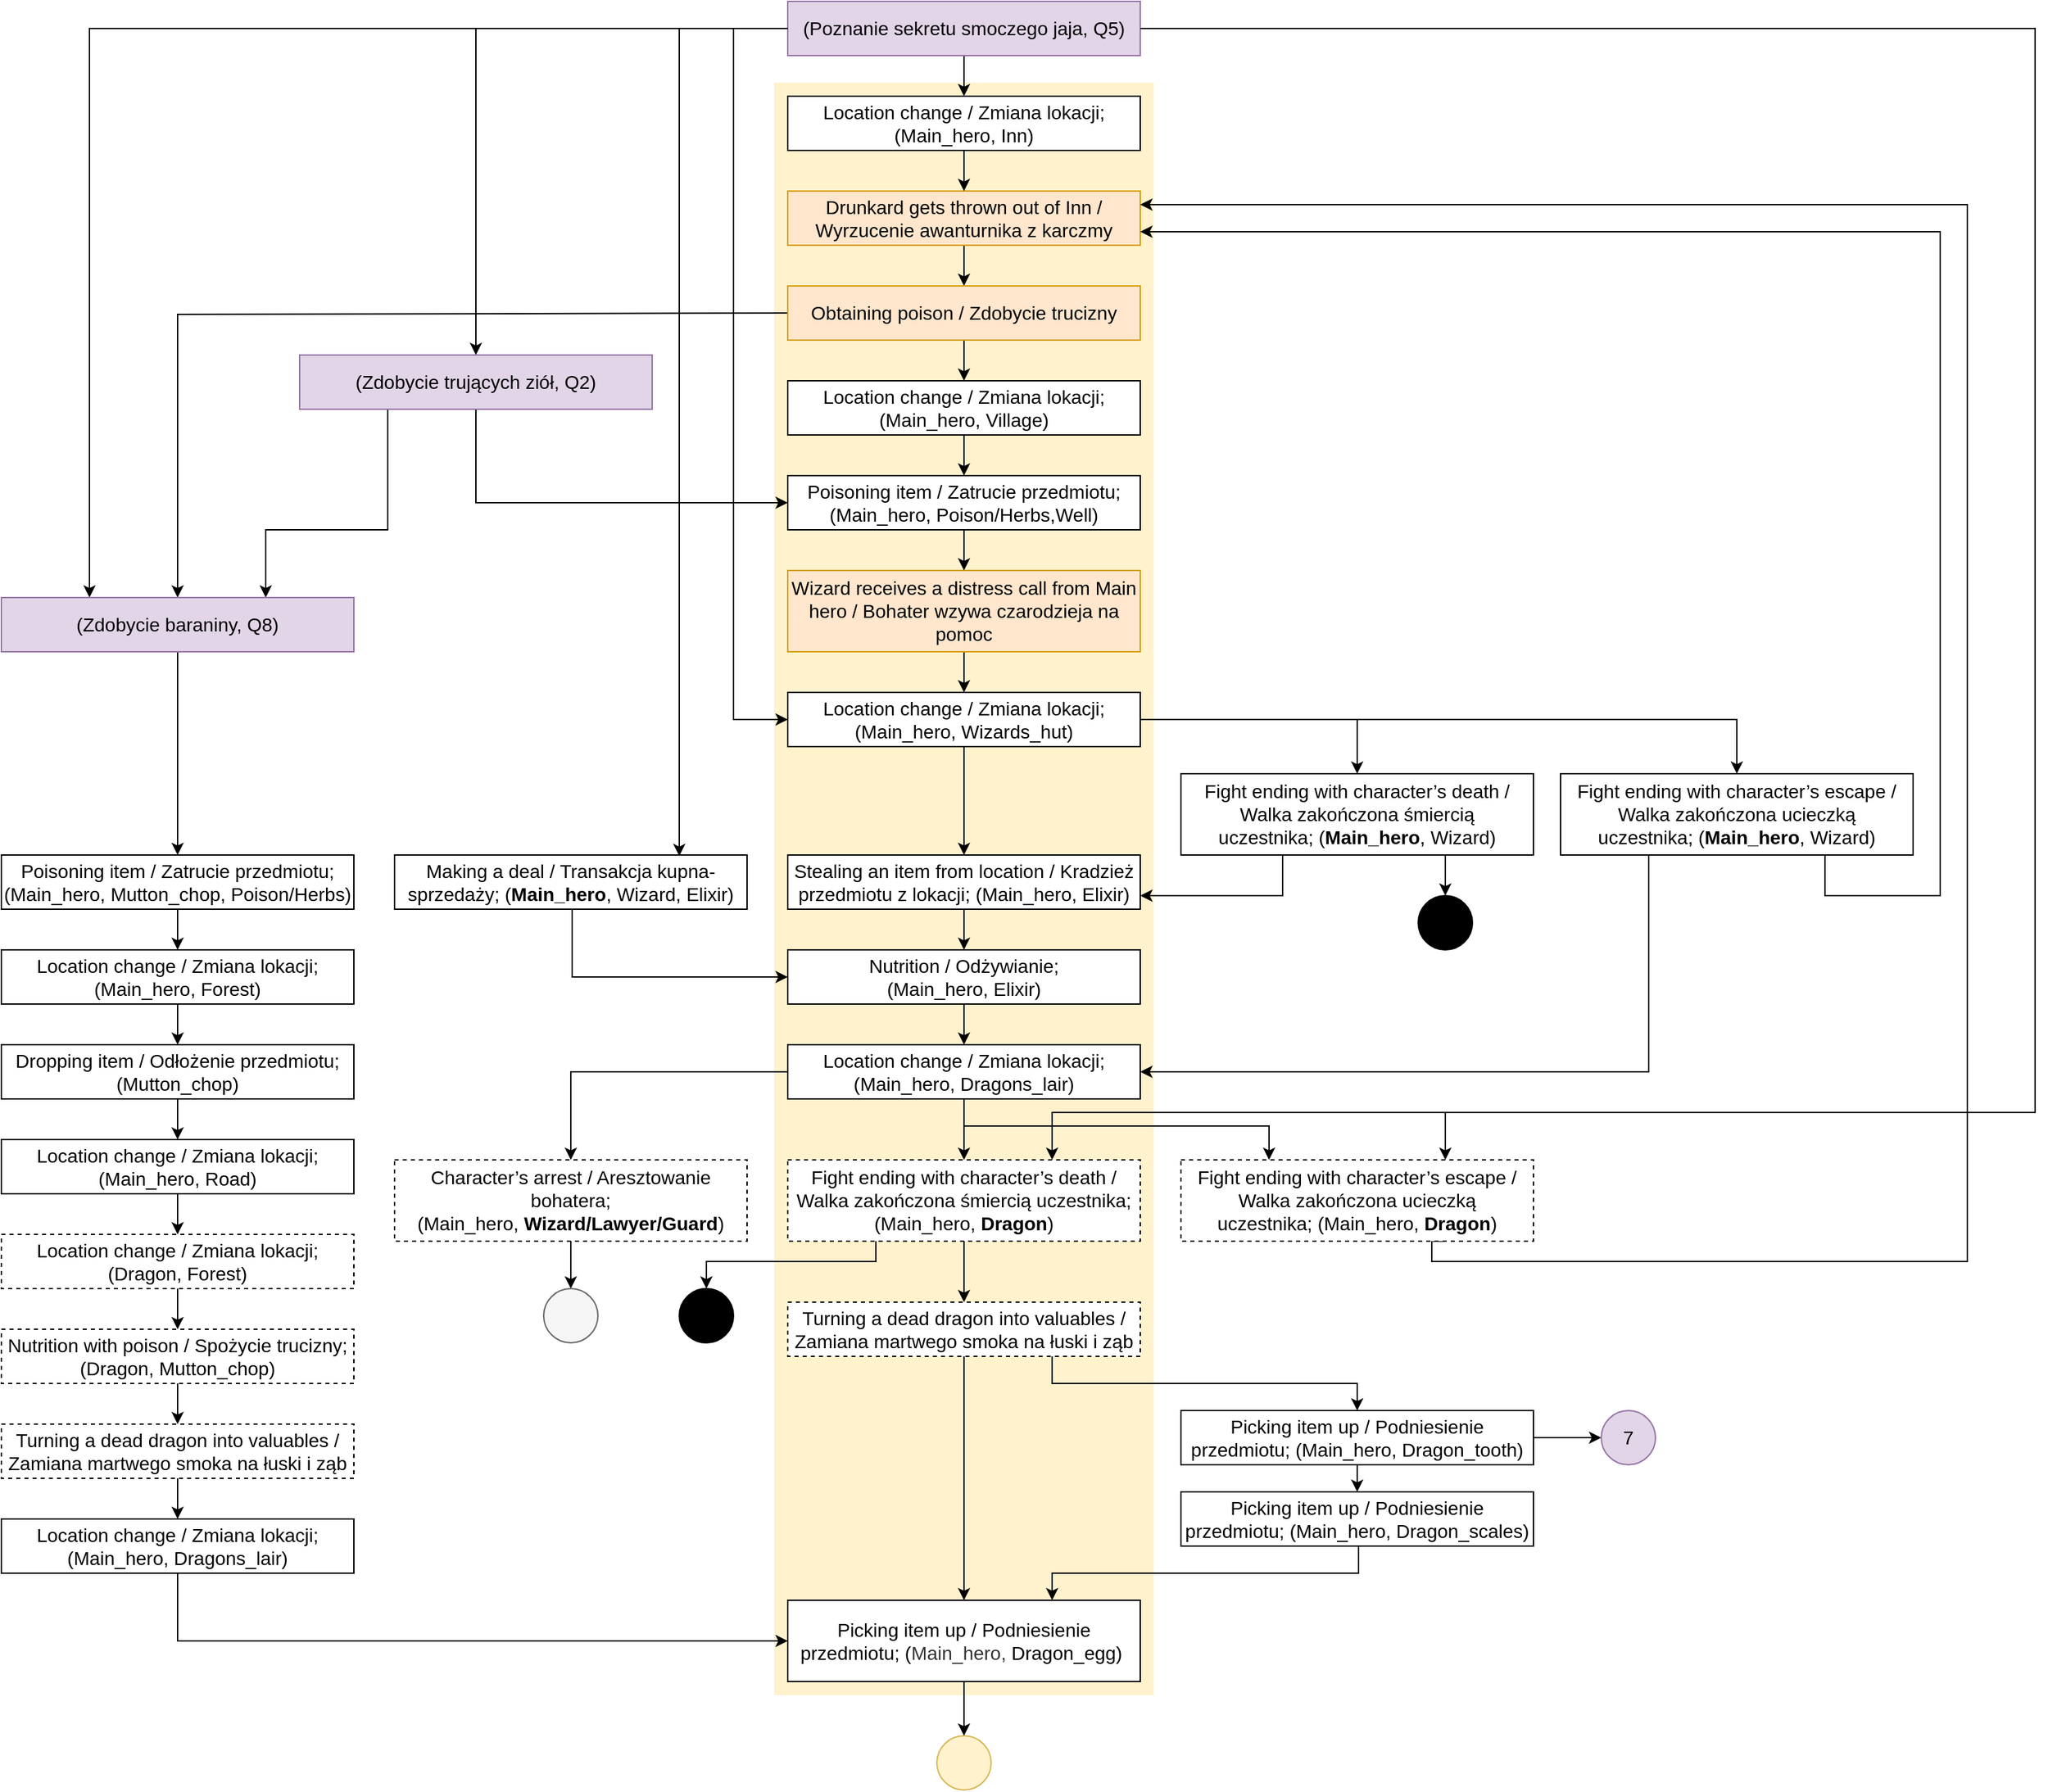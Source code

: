 <mxfile version="14.5.1" type="device"><diagram id="74R-9tX7TL93OtxGvx-q" name="Page-1"><mxGraphModel dx="2249" dy="2111" grid="1" gridSize="10" guides="1" tooltips="1" connect="1" arrows="1" fold="1" page="1" pageScale="1" pageWidth="827" pageHeight="1169" math="0" shadow="0"><root><mxCell id="0"/><mxCell id="1" parent="0"/><mxCell id="tmJQToJs_ofcO0lPk8p_-60" value="" style="rounded=0;whiteSpace=wrap;html=1;fillColor=#fff2cc;fontFamily=Helvetica;fontSize=14;strokeColor=none;" parent="1" vertex="1"><mxGeometry x="-250" y="-1100" width="280" height="1190" as="geometry"/></mxCell><mxCell id="roKW-7SxGmVdzLlYCuaA-19" style="rounded=0;orthogonalLoop=1;jettySize=auto;html=1;entryX=0.5;entryY=0;entryDx=0;entryDy=0;fontSize=14;" parent="1" source="tmJQToJs_ofcO0lPk8p_-12" target="8mZ_FmGga-K4OqEKXEgO-4" edge="1"><mxGeometry relative="1" as="geometry"><mxPoint x="-110" y="-519" as="sourcePoint"/></mxGeometry></mxCell><mxCell id="8mZ_FmGga-K4OqEKXEgO-11" style="rounded=0;orthogonalLoop=1;jettySize=auto;html=1;exitX=0.5;exitY=1;exitDx=0;exitDy=0;" parent="1" source="8mZ_FmGga-K4OqEKXEgO-3" target="8mZ_FmGga-K4OqEKXEgO-10" edge="1"><mxGeometry relative="1" as="geometry"/></mxCell><mxCell id="8mZ_FmGga-K4OqEKXEgO-3" value="&lt;font face=&quot;arial&quot;&gt;&lt;span style=&quot;font-size: 14px&quot;&gt;Drunkard gets thrown out of Inn / Wyrzucenie awanturnika z karczmy&lt;/span&gt;&lt;/font&gt;" style="rounded=0;whiteSpace=wrap;html=1;sketch=0;fillColor=#ffe6cc;strokeColor=#d79b00;align=center;" parent="1" vertex="1"><mxGeometry x="-240" y="-1020" width="260" height="40" as="geometry"/></mxCell><mxCell id="roKW-7SxGmVdzLlYCuaA-30" style="edgeStyle=none;rounded=0;orthogonalLoop=1;jettySize=auto;html=1;exitX=0.5;exitY=1;exitDx=0;exitDy=0;entryX=0.5;entryY=0;entryDx=0;entryDy=0;fontSize=14;strokeWidth=1;" parent="1" source="8mZ_FmGga-K4OqEKXEgO-4" target="roKW-7SxGmVdzLlYCuaA-28" edge="1"><mxGeometry relative="1" as="geometry"/></mxCell><mxCell id="8mZ_FmGga-K4OqEKXEgO-4" value="&lt;font face=&quot;arial&quot;&gt;&lt;span style=&quot;font-size: 14px&quot;&gt;Nutrition / Odżywianie;&lt;br&gt;&lt;/span&gt;&lt;/font&gt;&lt;font face=&quot;arial&quot; style=&quot;font-size: 12px&quot;&gt;&lt;span style=&quot;font-size: 14px&quot;&gt;(Main_hero,&amp;nbsp;&lt;/span&gt;&lt;/font&gt;&lt;font face=&quot;arial&quot; style=&quot;font-size: 12px&quot;&gt;&lt;span style=&quot;font-size: 14px&quot;&gt;Elixir)&lt;/span&gt;&lt;/font&gt;" style="rounded=0;whiteSpace=wrap;html=1;align=center;fillColor=#ffffff;fontSize=14;" parent="1" vertex="1"><mxGeometry x="-240" y="-460" width="260" height="40" as="geometry"/></mxCell><mxCell id="roKW-7SxGmVdzLlYCuaA-20" style="rounded=0;orthogonalLoop=1;jettySize=auto;html=1;exitX=0.5;exitY=1;exitDx=0;exitDy=0;entryX=0;entryY=0.5;entryDx=0;entryDy=0;fontSize=14;strokeWidth=1;edgeStyle=orthogonalEdgeStyle;" parent="1" source="roKW-7SxGmVdzLlYCuaA-4" target="8mZ_FmGga-K4OqEKXEgO-4" edge="1"><mxGeometry relative="1" as="geometry"><mxPoint x="-335" y="-519" as="sourcePoint"/><Array as="points"><mxPoint x="-399" y="-440"/></Array></mxGeometry></mxCell><mxCell id="roKW-7SxGmVdzLlYCuaA-10" style="edgeStyle=none;rounded=0;orthogonalLoop=1;jettySize=auto;html=1;exitX=0.5;exitY=1;exitDx=0;exitDy=0;fontSize=14;" parent="1" source="8mZ_FmGga-K4OqEKXEgO-6" target="roKW-7SxGmVdzLlYCuaA-1" edge="1"><mxGeometry relative="1" as="geometry"/></mxCell><mxCell id="8mZ_FmGga-K4OqEKXEgO-6" value="&lt;span id=&quot;docs-internal-guid-4cfbbf0f-7fff-1ddc-6e00-4f36d3d0db7e&quot;&gt;&lt;span style=&quot;background-color: transparent ; vertical-align: baseline&quot;&gt;&lt;font&gt;&lt;font face=&quot;arial&quot;&gt;&lt;span style=&quot;font-size: 14px&quot;&gt;Location change / Zmiana lokacji; (Main_hero, Village)&lt;/span&gt;&lt;/font&gt;&lt;br&gt;&lt;/font&gt;&lt;/span&gt;&lt;/span&gt;" style="rounded=0;whiteSpace=wrap;html=1;align=center;" parent="1" vertex="1"><mxGeometry x="-240" y="-880" width="260" height="40" as="geometry"/></mxCell><mxCell id="8mZ_FmGga-K4OqEKXEgO-12" style="edgeStyle=orthogonalEdgeStyle;rounded=0;orthogonalLoop=1;jettySize=auto;html=1;exitX=0.5;exitY=1;exitDx=0;exitDy=0;entryX=0.5;entryY=0;entryDx=0;entryDy=0;" parent="1" source="8mZ_FmGga-K4OqEKXEgO-10" target="8mZ_FmGga-K4OqEKXEgO-6" edge="1"><mxGeometry relative="1" as="geometry"/></mxCell><mxCell id="0h0rLAMfrDWNozQSX6OC-6" style="rounded=0;orthogonalLoop=1;jettySize=auto;html=1;exitX=0;exitY=0.5;exitDx=0;exitDy=0;edgeStyle=orthogonalEdgeStyle;entryX=0.5;entryY=0;entryDx=0;entryDy=0;" parent="1" source="8mZ_FmGga-K4OqEKXEgO-10" target="0h0rLAMfrDWNozQSX6OC-8" edge="1"><mxGeometry relative="1" as="geometry"><mxPoint x="-637" y="-750" as="targetPoint"/><Array as="points"><mxPoint x="-690" y="-929"/></Array></mxGeometry></mxCell><mxCell id="8mZ_FmGga-K4OqEKXEgO-10" value="&lt;font face=&quot;arial&quot;&gt;&lt;span style=&quot;font-size: 14px&quot;&gt;Obtaining poison / Zdobycie trucizny&lt;/span&gt;&lt;/font&gt;" style="rounded=0;whiteSpace=wrap;html=1;sketch=0;fillColor=#ffe6cc;strokeColor=#d79b00;align=center;" parent="1" vertex="1"><mxGeometry x="-240" y="-950" width="260" height="40" as="geometry"/></mxCell><mxCell id="roKW-7SxGmVdzLlYCuaA-11" style="edgeStyle=none;rounded=0;orthogonalLoop=1;jettySize=auto;html=1;entryX=0.5;entryY=0;entryDx=0;entryDy=0;fontSize=14;" parent="1" source="tmJQToJs_ofcO0lPk8p_-1" target="roKW-7SxGmVdzLlYCuaA-2" edge="1"><mxGeometry relative="1" as="geometry"/></mxCell><mxCell id="roKW-7SxGmVdzLlYCuaA-1" value="Poisoning item / Zatrucie przedmiotu; (&lt;span style=&quot;font-family: &amp;#34;arial&amp;#34;&quot;&gt;Main_hero,&amp;nbsp;&lt;/span&gt;Poison/Herbs,Well)" style="rounded=0;whiteSpace=wrap;html=1;sketch=0;align=center;fontSize=14;" parent="1" vertex="1"><mxGeometry x="-240" y="-810" width="260" height="40" as="geometry"/></mxCell><mxCell id="roKW-7SxGmVdzLlYCuaA-12" style="rounded=0;orthogonalLoop=1;jettySize=auto;html=1;exitX=0.5;exitY=1;exitDx=0;exitDy=0;fontSize=14;" parent="1" source="roKW-7SxGmVdzLlYCuaA-2" target="tmJQToJs_ofcO0lPk8p_-12" edge="1"><mxGeometry relative="1" as="geometry"><mxPoint x="-600" y="-518" as="targetPoint"/></mxGeometry></mxCell><mxCell id="roKW-7SxGmVdzLlYCuaA-13" style="rounded=0;orthogonalLoop=1;jettySize=auto;html=1;entryX=0.804;entryY=0.021;entryDx=0;entryDy=0;fontSize=14;edgeStyle=orthogonalEdgeStyle;exitX=0;exitY=0.5;exitDx=0;exitDy=0;entryPerimeter=0;strokeWidth=1;" parent="1" source="0h0rLAMfrDWNozQSX6OC-1" target="roKW-7SxGmVdzLlYCuaA-4" edge="1"><mxGeometry relative="1" as="geometry"><mxPoint x="-240" y="-1099" as="sourcePoint"/><Array as="points"><mxPoint x="-320" y="-1140"/></Array></mxGeometry></mxCell><mxCell id="qkNz-_XRwE-YOpz0Km-f-3" style="edgeStyle=orthogonalEdgeStyle;rounded=0;orthogonalLoop=1;jettySize=auto;html=1;entryX=0.5;entryY=0;entryDx=0;entryDy=0;exitX=1;exitY=0.5;exitDx=0;exitDy=0;" parent="1" source="roKW-7SxGmVdzLlYCuaA-2" target="qkNz-_XRwE-YOpz0Km-f-1" edge="1"><mxGeometry relative="1" as="geometry"><mxPoint x="90" y="-680" as="sourcePoint"/><Array as="points"><mxPoint x="460" y="-630"/></Array></mxGeometry></mxCell><mxCell id="roKW-7SxGmVdzLlYCuaA-2" value="&lt;span id=&quot;docs-internal-guid-4cfbbf0f-7fff-1ddc-6e00-4f36d3d0db7e&quot;&gt;&lt;span style=&quot;background-color: transparent ; vertical-align: baseline&quot;&gt;&lt;font&gt;&lt;font face=&quot;arial&quot;&gt;&lt;span style=&quot;font-size: 14px&quot;&gt;Location change / Zmiana lokacji;&lt;/span&gt;&lt;/font&gt;&lt;span style=&quot;font-family: &amp;#34;arial&amp;#34; ; font-size: 14px&quot;&gt;(Main_hero, Wizards_hut)&lt;/span&gt;&lt;br&gt;&lt;/font&gt;&lt;/span&gt;&lt;/span&gt;" style="rounded=0;whiteSpace=wrap;html=1;align=center;" parent="1" vertex="1"><mxGeometry x="-240" y="-650" width="260" height="40" as="geometry"/></mxCell><mxCell id="roKW-7SxGmVdzLlYCuaA-4" value="&lt;font face=&quot;arial&quot;&gt;&lt;span style=&quot;font-size: 14px&quot;&gt;Making a deal / Transakcja kupna-sprzedaży;&amp;nbsp;&lt;/span&gt;&lt;/font&gt;&lt;font face=&quot;arial&quot; style=&quot;font-size: 12px&quot;&gt;&lt;span style=&quot;font-size: 14px&quot;&gt;(&lt;/span&gt;&lt;/font&gt;&lt;span style=&quot;font-family: &amp;#34;arial&amp;#34;&quot;&gt;&lt;b&gt;Main_hero&lt;/b&gt;,&amp;nbsp;&lt;/span&gt;&lt;font face=&quot;arial&quot; style=&quot;font-size: 12px&quot;&gt;&lt;span style=&quot;font-size: 14px&quot;&gt;Wizard,&amp;nbsp;&lt;/span&gt;&lt;/font&gt;&lt;span style=&quot;font-family: &amp;#34;arial&amp;#34;&quot;&gt;Elixir&lt;/span&gt;&lt;font face=&quot;arial&quot; style=&quot;font-size: 12px&quot;&gt;&lt;span style=&quot;font-size: 14px&quot;&gt;)&lt;/span&gt;&lt;/font&gt;&lt;font face=&quot;arial&quot;&gt;&lt;br&gt;&lt;/font&gt;" style="rounded=0;whiteSpace=wrap;html=1;fillColor=#ffffff;fontSize=14;" parent="1" vertex="1"><mxGeometry x="-530" y="-530" width="260" height="40" as="geometry"/></mxCell><mxCell id="roKW-7SxGmVdzLlYCuaA-43" style="edgeStyle=orthogonalEdgeStyle;rounded=0;orthogonalLoop=1;jettySize=auto;html=1;entryX=1;entryY=0.5;entryDx=0;entryDy=0;fontSize=14;exitX=0.25;exitY=1;exitDx=0;exitDy=0;" parent="1" source="qkNz-_XRwE-YOpz0Km-f-1" target="roKW-7SxGmVdzLlYCuaA-28" edge="1"><mxGeometry relative="1" as="geometry"><Array as="points"><mxPoint x="395" y="-370"/></Array><mxPoint x="480" y="-539.25" as="sourcePoint"/></mxGeometry></mxCell><mxCell id="roKW-7SxGmVdzLlYCuaA-9" value="" style="ellipse;whiteSpace=wrap;html=1;aspect=fixed;fontSize=14;align=center;fillColor=#000000;" parent="1" vertex="1"><mxGeometry x="225" y="-500" width="40" height="40" as="geometry"/></mxCell><mxCell id="roKW-7SxGmVdzLlYCuaA-31" style="edgeStyle=none;rounded=0;orthogonalLoop=1;jettySize=auto;html=1;fontSize=14;strokeWidth=1;" parent="1" source="roKW-7SxGmVdzLlYCuaA-28" target="qkNz-_XRwE-YOpz0Km-f-7" edge="1"><mxGeometry relative="1" as="geometry"><mxPoint x="-110" y="-300" as="targetPoint"/></mxGeometry></mxCell><mxCell id="qkNz-_XRwE-YOpz0Km-f-13" style="edgeStyle=orthogonalEdgeStyle;rounded=0;orthogonalLoop=1;jettySize=auto;html=1;exitX=0.5;exitY=1;exitDx=0;exitDy=0;entryX=0.25;entryY=0;entryDx=0;entryDy=0;" parent="1" source="roKW-7SxGmVdzLlYCuaA-28" target="qkNz-_XRwE-YOpz0Km-f-8" edge="1"><mxGeometry relative="1" as="geometry"><Array as="points"><mxPoint x="-110" y="-330"/><mxPoint x="115" y="-330"/></Array></mxGeometry></mxCell><mxCell id="roKW-7SxGmVdzLlYCuaA-28" value="&lt;span id=&quot;docs-internal-guid-4cfbbf0f-7fff-1ddc-6e00-4f36d3d0db7e&quot;&gt;&lt;span style=&quot;background-color: transparent ; vertical-align: baseline&quot;&gt;&lt;font&gt;&lt;font face=&quot;arial&quot;&gt;&lt;span style=&quot;font-size: 14px&quot;&gt;Location change / Zmiana lokacji;&lt;br&gt;&lt;/span&gt;&lt;/font&gt;&lt;span style=&quot;font-family: &amp;#34;arial&amp;#34;&quot;&gt;(Main_hero, Dragons_lair)&lt;/span&gt;&lt;br&gt;&lt;/font&gt;&lt;/span&gt;&lt;/span&gt;" style="rounded=0;whiteSpace=wrap;html=1;align=center;fillColor=#ffffff;fontSize=14;" parent="1" vertex="1"><mxGeometry x="-240" y="-390" width="260" height="40" as="geometry"/></mxCell><mxCell id="roKW-7SxGmVdzLlYCuaA-33" style="rounded=0;orthogonalLoop=1;jettySize=auto;html=1;fontSize=14;exitX=0.25;exitY=1;exitDx=0;exitDy=0;edgeStyle=orthogonalEdgeStyle;" parent="1" source="qkNz-_XRwE-YOpz0Km-f-7" target="roKW-7SxGmVdzLlYCuaA-34" edge="1"><mxGeometry relative="1" as="geometry"><mxPoint x="-175" y="-200" as="sourcePoint"/><Array as="points"><mxPoint x="-175" y="-230"/><mxPoint x="-300" y="-230"/></Array></mxGeometry></mxCell><mxCell id="roKW-7SxGmVdzLlYCuaA-34" value="" style="ellipse;whiteSpace=wrap;html=1;aspect=fixed;fontSize=14;align=center;fillColor=#000000;" parent="1" vertex="1"><mxGeometry x="-320" y="-210" width="40" height="40" as="geometry"/></mxCell><mxCell id="roKW-7SxGmVdzLlYCuaA-38" style="rounded=0;orthogonalLoop=1;jettySize=auto;html=1;entryX=0.5;entryY=0;entryDx=0;entryDy=0;fontSize=14;strokeWidth=1;exitX=0.75;exitY=1;exitDx=0;exitDy=0;edgeStyle=orthogonalEdgeStyle;" parent="1" source="roKW-7SxGmVdzLlYCuaA-35" target="roKW-7SxGmVdzLlYCuaA-37" edge="1"><mxGeometry relative="1" as="geometry"/></mxCell><mxCell id="njApyXF7J2SBxoW_Qhnz-1" style="edgeStyle=orthogonalEdgeStyle;rounded=0;orthogonalLoop=1;jettySize=auto;html=1;exitX=0.5;exitY=1;exitDx=0;exitDy=0;" parent="1" source="roKW-7SxGmVdzLlYCuaA-35" target="tmJQToJs_ofcO0lPk8p_-72" edge="1"><mxGeometry relative="1" as="geometry"/></mxCell><mxCell id="roKW-7SxGmVdzLlYCuaA-35" value="&lt;font&gt;Turning a dead dragon into valuables&amp;nbsp;/ Zamiana martwego smoka na łuski i ząb&lt;/font&gt;" style="rounded=0;whiteSpace=wrap;html=1;align=center;fontSize=14;fontFamily=Helvetica;dashed=1;" parent="1" vertex="1"><mxGeometry x="-240" y="-200" width="260" height="40" as="geometry"/></mxCell><mxCell id="2hOHdf-EcqrYG3wUd5kX-6" style="edgeStyle=orthogonalEdgeStyle;rounded=0;orthogonalLoop=1;jettySize=auto;html=1;exitX=0.5;exitY=1;exitDx=0;exitDy=0;entryX=0.5;entryY=0;entryDx=0;entryDy=0;" parent="1" source="roKW-7SxGmVdzLlYCuaA-37" target="2hOHdf-EcqrYG3wUd5kX-3" edge="1"><mxGeometry relative="1" as="geometry"/></mxCell><mxCell id="roKW-7SxGmVdzLlYCuaA-37" value="&lt;span id=&quot;docs-internal-guid-4cfbbf0f-7fff-1ddc-6e00-4f36d3d0db7e&quot; style=&quot;font-size: 14px&quot;&gt;&lt;span style=&quot;background-color: transparent ; vertical-align: baseline ; font-size: 14px&quot;&gt;&lt;font style=&quot;font-size: 14px&quot;&gt;Picking item up / Podniesienie przedmiotu; (Main_hero, Dragon_tooth)&lt;br style=&quot;font-size: 14px&quot;&gt;&lt;/font&gt;&lt;/span&gt;&lt;/span&gt;" style="rounded=0;whiteSpace=wrap;html=1;fontSize=14;fontFamily=Helvetica;fillColor=#ffffff;" parent="1" vertex="1"><mxGeometry x="50" y="-120" width="260" height="40" as="geometry"/></mxCell><mxCell id="0h0rLAMfrDWNozQSX6OC-3" style="rounded=0;orthogonalLoop=1;jettySize=auto;html=1;exitX=0.5;exitY=1;exitDx=0;exitDy=0;entryX=0.5;entryY=0;entryDx=0;entryDy=0;" parent="1" source="0h0rLAMfrDWNozQSX6OC-1" target="D-gStQEYV3fZ5yIvSTmN-1" edge="1"><mxGeometry relative="1" as="geometry"/></mxCell><mxCell id="0h0rLAMfrDWNozQSX6OC-4" style="edgeStyle=orthogonalEdgeStyle;rounded=0;orthogonalLoop=1;jettySize=auto;html=1;entryX=0.5;entryY=0;entryDx=0;entryDy=0;exitX=0;exitY=0.5;exitDx=0;exitDy=0;" parent="1" source="0h0rLAMfrDWNozQSX6OC-1" target="0h0rLAMfrDWNozQSX6OC-2" edge="1"><mxGeometry relative="1" as="geometry"><mxPoint x="-260" y="-1067" as="sourcePoint"/><Array as="points"><mxPoint x="-470" y="-1140"/></Array></mxGeometry></mxCell><mxCell id="0h0rLAMfrDWNozQSX6OC-11" style="edgeStyle=orthogonalEdgeStyle;rounded=0;orthogonalLoop=1;jettySize=auto;html=1;entryX=0.25;entryY=0;entryDx=0;entryDy=0;exitX=0;exitY=0.5;exitDx=0;exitDy=0;" parent="1" source="0h0rLAMfrDWNozQSX6OC-1" target="0h0rLAMfrDWNozQSX6OC-8" edge="1"><mxGeometry relative="1" as="geometry"><Array as="points"><mxPoint x="-755" y="-1140"/></Array><mxPoint x="-270" y="-1099" as="sourcePoint"/></mxGeometry></mxCell><mxCell id="qkNz-_XRwE-YOpz0Km-f-11" style="edgeStyle=orthogonalEdgeStyle;rounded=0;orthogonalLoop=1;jettySize=auto;html=1;exitX=1;exitY=0.5;exitDx=0;exitDy=0;entryX=0.75;entryY=0;entryDx=0;entryDy=0;" parent="1" source="0h0rLAMfrDWNozQSX6OC-1" target="qkNz-_XRwE-YOpz0Km-f-7" edge="1"><mxGeometry relative="1" as="geometry"><Array as="points"><mxPoint x="680" y="-1140"/><mxPoint x="680" y="-340"/><mxPoint x="-45" y="-340"/></Array></mxGeometry></mxCell><mxCell id="0h0rLAMfrDWNozQSX6OC-1" value="&lt;font style=&quot;font-size: 14px&quot;&gt;(Poznanie sekretu smoczego jaja, Q5)&lt;/font&gt;" style="rounded=0;whiteSpace=wrap;html=1;strokeColor=#9673a6;fillColor=#e1d5e7;" parent="1" vertex="1"><mxGeometry x="-240" y="-1160" width="260" height="40" as="geometry"/></mxCell><mxCell id="0h0rLAMfrDWNozQSX6OC-5" style="edgeStyle=orthogonalEdgeStyle;rounded=0;orthogonalLoop=1;jettySize=auto;html=1;exitX=0.5;exitY=1;exitDx=0;exitDy=0;entryX=0;entryY=0.5;entryDx=0;entryDy=0;" parent="1" source="0h0rLAMfrDWNozQSX6OC-2" target="roKW-7SxGmVdzLlYCuaA-1" edge="1"><mxGeometry relative="1" as="geometry"/></mxCell><mxCell id="0h0rLAMfrDWNozQSX6OC-7" style="rounded=0;orthogonalLoop=1;jettySize=auto;html=1;exitX=0.25;exitY=1;exitDx=0;exitDy=0;entryX=0.75;entryY=0;entryDx=0;entryDy=0;edgeStyle=orthogonalEdgeStyle;" parent="1" source="0h0rLAMfrDWNozQSX6OC-2" target="0h0rLAMfrDWNozQSX6OC-8" edge="1"><mxGeometry relative="1" as="geometry"><mxPoint x="-560" y="-689" as="targetPoint"/><Array as="points"><mxPoint x="-535" y="-770"/><mxPoint x="-625" y="-770"/></Array></mxGeometry></mxCell><mxCell id="0h0rLAMfrDWNozQSX6OC-2" value="&lt;span style=&quot;font-family: &amp;#34;arial&amp;#34; ; font-size: 14px&quot;&gt;(Zdobycie trujących ziół, Q2)&lt;/span&gt;" style="rounded=0;whiteSpace=wrap;html=1;fillColor=#e1d5e7;strokeColor=#9673a6;" parent="1" vertex="1"><mxGeometry x="-600" y="-899" width="260" height="40" as="geometry"/></mxCell><mxCell id="0h0rLAMfrDWNozQSX6OC-9" style="rounded=0;orthogonalLoop=1;jettySize=auto;html=1;exitX=0.5;exitY=1;exitDx=0;exitDy=0;" parent="1" source="0h0rLAMfrDWNozQSX6OC-8" target="-C62HY2DCLwvyvnExZcn-1" edge="1"><mxGeometry relative="1" as="geometry"/></mxCell><mxCell id="0h0rLAMfrDWNozQSX6OC-8" value="(Zdobycie baraniny, Q8)" style="rounded=0;whiteSpace=wrap;html=1;fillColor=#e1d5e7;strokeColor=#9673a6;fontSize=14;" parent="1" vertex="1"><mxGeometry x="-820" y="-720" width="260" height="40" as="geometry"/></mxCell><mxCell id="tmJQToJs_ofcO0lPk8p_-1" value="&lt;span style=&quot;font-size: 14px&quot;&gt;Wizard receives a distress call from Main hero / Bohater wzywa czarodzieja na pomoc&lt;/span&gt;" style="rounded=0;whiteSpace=wrap;html=1;sketch=0;fillColor=#ffe6cc;strokeColor=#d79b00;align=center;" parent="1" vertex="1"><mxGeometry x="-240" y="-740" width="260" height="60" as="geometry"/></mxCell><mxCell id="tmJQToJs_ofcO0lPk8p_-3" value="" style="endArrow=classic;html=1;" parent="1" source="roKW-7SxGmVdzLlYCuaA-1" target="tmJQToJs_ofcO0lPk8p_-1" edge="1"><mxGeometry width="50" height="50" relative="1" as="geometry"><mxPoint x="40" y="-708" as="sourcePoint"/><mxPoint x="90" y="-758" as="targetPoint"/></mxGeometry></mxCell><mxCell id="tmJQToJs_ofcO0lPk8p_-5" value="" style="endArrow=classic;html=1;edgeStyle=orthogonalEdgeStyle;elbow=vertical;rounded=0;entryX=0;entryY=0.5;entryDx=0;entryDy=0;exitX=0;exitY=0.5;exitDx=0;exitDy=0;" parent="1" source="0h0rLAMfrDWNozQSX6OC-1" target="roKW-7SxGmVdzLlYCuaA-2" edge="1"><mxGeometry width="50" height="50" relative="1" as="geometry"><mxPoint x="-240" y="-1049" as="sourcePoint"/><mxPoint x="-240" y="-658" as="targetPoint"/><Array as="points"><mxPoint x="-280" y="-1140"/><mxPoint x="-280" y="-630"/></Array></mxGeometry></mxCell><mxCell id="tmJQToJs_ofcO0lPk8p_-9" style="rounded=0;orthogonalLoop=1;jettySize=auto;html=1;fontSize=14;" parent="1" source="tmJQToJs_ofcO0lPk8p_-75" target="tmJQToJs_ofcO0lPk8p_-10" edge="1"><mxGeometry relative="1" as="geometry"><mxPoint x="-94.0" y="131.5" as="sourcePoint"/></mxGeometry></mxCell><mxCell id="tmJQToJs_ofcO0lPk8p_-10" value="" style="ellipse;whiteSpace=wrap;html=1;aspect=fixed;fontSize=14;align=center;fillColor=#f5f5f5;strokeColor=#666666;fontColor=#333333;" parent="1" vertex="1"><mxGeometry x="-420" y="-210" width="40" height="40" as="geometry"/></mxCell><mxCell id="tmJQToJs_ofcO0lPk8p_-12" value="&lt;font face=&quot;arial&quot;&gt;&lt;span style=&quot;font-size: 14px&quot;&gt;Stealing an item from location / Kradzież przedmiotu z lokacji;&amp;nbsp;&lt;/span&gt;&lt;/font&gt;&lt;span style=&quot;font-family: &amp;#34;arial&amp;#34; ; font-size: 14px&quot;&gt;(Main_hero, Elixir)&lt;/span&gt;&lt;font face=&quot;arial&quot;&gt;&lt;br&gt;&lt;/font&gt;" style="rounded=0;whiteSpace=wrap;html=1;" parent="1" vertex="1"><mxGeometry x="-240" y="-530" width="260" height="40" as="geometry"/></mxCell><mxCell id="tmJQToJs_ofcO0lPk8p_-14" style="rounded=0;orthogonalLoop=1;jettySize=auto;html=1;fontSize=14;strokeWidth=1;edgeStyle=orthogonalEdgeStyle;entryX=0.75;entryY=0;entryDx=0;entryDy=0;exitX=0.5;exitY=1;exitDx=0;exitDy=0;" parent="1" source="2hOHdf-EcqrYG3wUd5kX-3" target="tmJQToJs_ofcO0lPk8p_-72" edge="1"><mxGeometry relative="1" as="geometry"><mxPoint x="-322.5" y="222" as="sourcePoint"/><Array as="points"><mxPoint x="181"/><mxPoint x="-45"/></Array></mxGeometry></mxCell><mxCell id="tmJQToJs_ofcO0lPk8p_-15" value="" style="ellipse;whiteSpace=wrap;html=1;aspect=fixed;fontSize=14;align=center;fillColor=#fff2cc;strokeWidth=1;strokeColor=#d6b656;" parent="1" vertex="1"><mxGeometry x="-130" y="120" width="40" height="40" as="geometry"/></mxCell><mxCell id="tmJQToJs_ofcO0lPk8p_-67" value="" style="endArrow=classic;html=1;fontFamily=Helvetica;fontSize=14;exitX=1;exitY=0.5;exitDx=0;exitDy=0;edgeStyle=orthogonalEdgeStyle;rounded=0;entryX=0.75;entryY=0;entryDx=0;entryDy=0;" parent="1" source="0h0rLAMfrDWNozQSX6OC-1" target="qkNz-_XRwE-YOpz0Km-f-8" edge="1"><mxGeometry width="50" height="50" relative="1" as="geometry"><mxPoint x="-120" y="-529" as="sourcePoint"/><mxPoint x="260" y="-260" as="targetPoint"/><Array as="points"><mxPoint x="680" y="-1140"/><mxPoint x="680" y="-340"/><mxPoint x="245" y="-340"/></Array></mxGeometry></mxCell><mxCell id="tmJQToJs_ofcO0lPk8p_-68" value="" style="endArrow=classic;html=1;fontFamily=Helvetica;fontSize=14;exitX=1;exitY=0.5;exitDx=0;exitDy=0;edgeStyle=orthogonalEdgeStyle;rounded=0;entryX=0.5;entryY=0;entryDx=0;entryDy=0;" parent="1" source="roKW-7SxGmVdzLlYCuaA-2" target="qkNz-_XRwE-YOpz0Km-f-2" edge="1"><mxGeometry width="50" height="50" relative="1" as="geometry"><mxPoint x="150" y="-729" as="sourcePoint"/><mxPoint x="340" y="-639" as="targetPoint"/><Array as="points"><mxPoint x="180" y="-630"/></Array></mxGeometry></mxCell><mxCell id="tmJQToJs_ofcO0lPk8p_-72" value="&lt;span id=&quot;docs-internal-guid-4cfbbf0f-7fff-1ddc-6e00-4f36d3d0db7e&quot; style=&quot;font-size: 14px&quot;&gt;&lt;span style=&quot;background-color: transparent ; vertical-align: baseline ; font-size: 14px&quot;&gt;&lt;font style=&quot;font-size: 14px&quot;&gt;Picking item up / Podniesienie przedmiotu; (&lt;span style=&quot;color: rgb(51 , 51 , 51) ; font-family: &amp;#34;arial&amp;#34;&quot;&gt;Main_hero,&amp;nbsp;&lt;/span&gt;Dragon_egg)&amp;nbsp;&lt;br style=&quot;font-size: 14px&quot;&gt;&lt;/font&gt;&lt;/span&gt;&lt;/span&gt;" style="rounded=0;whiteSpace=wrap;html=1;fontSize=14;fontFamily=Helvetica;fillColor=#ffffff;" parent="1" vertex="1"><mxGeometry x="-240" y="20" width="260" height="60" as="geometry"/></mxCell><mxCell id="tmJQToJs_ofcO0lPk8p_-75" value="Character’s arrest / Aresztowanie bohatera; (Main_hero,&amp;nbsp;&lt;b&gt;Wizard/Lawyer/Guard&lt;/b&gt;)" style="rounded=0;whiteSpace=wrap;html=1;fontSize=14;dashed=1;" parent="1" vertex="1"><mxGeometry x="-530" y="-305" width="260" height="60" as="geometry"/></mxCell><mxCell id="tmJQToJs_ofcO0lPk8p_-78" value="" style="endArrow=classic;html=1;strokeColor=#000000;fontFamily=Helvetica;fontSize=14;exitX=0;exitY=0.5;exitDx=0;exitDy=0;entryX=0.5;entryY=0;entryDx=0;entryDy=0;edgeStyle=orthogonalEdgeStyle;rounded=0;" parent="1" source="roKW-7SxGmVdzLlYCuaA-28" target="tmJQToJs_ofcO0lPk8p_-75" edge="1"><mxGeometry width="50" height="50" relative="1" as="geometry"><mxPoint x="180" y="-519" as="sourcePoint"/><mxPoint x="230" y="-569" as="targetPoint"/></mxGeometry></mxCell><mxCell id="tmJQToJs_ofcO0lPk8p_-79" value="" style="endArrow=classic;html=1;strokeColor=#000000;fontFamily=Helvetica;fontSize=14;exitX=0.75;exitY=1;exitDx=0;exitDy=0;edgeStyle=orthogonalEdgeStyle;rounded=0;entryX=1;entryY=0.25;entryDx=0;entryDy=0;" parent="1" source="qkNz-_XRwE-YOpz0Km-f-8" target="8mZ_FmGga-K4OqEKXEgO-3" edge="1"><mxGeometry width="50" height="50" relative="1" as="geometry"><mxPoint x="310" y="-280" as="sourcePoint"/><mxPoint x="20" y="-1009" as="targetPoint"/><Array as="points"><mxPoint x="235" y="-230"/><mxPoint x="630" y="-230"/><mxPoint x="630" y="-1010"/></Array></mxGeometry></mxCell><mxCell id="tmJQToJs_ofcO0lPk8p_-83" value="" style="endArrow=classic;html=1;fontFamily=Helvetica;fontSize=14;exitX=0.5;exitY=1;exitDx=0;exitDy=0;entryX=0.5;entryY=0;entryDx=0;entryDy=0;strokeWidth=1;" parent="1" source="tmJQToJs_ofcO0lPk8p_-72" target="tmJQToJs_ofcO0lPk8p_-15" edge="1"><mxGeometry width="50" height="50" relative="1" as="geometry"><mxPoint x="-110" y="-79" as="sourcePoint"/><mxPoint x="-160" y="-209" as="targetPoint"/></mxGeometry></mxCell><mxCell id="-C62HY2DCLwvyvnExZcn-1" value="Poisoning item / Zatrucie przedmiotu; (Main_hero, Mutton_chop, Poison/Herbs)" style="rounded=0;whiteSpace=wrap;html=1;sketch=0;align=center;fontSize=14;" parent="1" vertex="1"><mxGeometry x="-820" y="-530" width="260" height="40" as="geometry"/></mxCell><mxCell id="2hOHdf-EcqrYG3wUd5kX-2" style="edgeStyle=orthogonalEdgeStyle;rounded=0;orthogonalLoop=1;jettySize=auto;html=1;exitX=0.5;exitY=1;exitDx=0;exitDy=0;entryX=0.5;entryY=0;entryDx=0;entryDy=0;" parent="1" source="-C62HY2DCLwvyvnExZcn-3" target="TVuhnY22HEhlasIkVOb5-7" edge="1"><mxGeometry relative="1" as="geometry"/></mxCell><mxCell id="-C62HY2DCLwvyvnExZcn-3" value="Dropping item / Odłożenie przedmiotu; (Mutton_chop)" style="rounded=0;whiteSpace=wrap;html=1;sketch=0;align=center;fontSize=14;" parent="1" vertex="1"><mxGeometry x="-820" y="-390" width="260" height="40" as="geometry"/></mxCell><mxCell id="-C62HY2DCLwvyvnExZcn-6" value="" style="endArrow=classic;html=1;exitX=0.5;exitY=1;exitDx=0;exitDy=0;entryX=0.5;entryY=0;entryDx=0;entryDy=0;" parent="1" source="-C62HY2DCLwvyvnExZcn-1" target="TVuhnY22HEhlasIkVOb5-1" edge="1"><mxGeometry width="50" height="50" relative="1" as="geometry"><mxPoint x="-270" y="-298" as="sourcePoint"/><mxPoint x="-220" y="-348" as="targetPoint"/></mxGeometry></mxCell><mxCell id="-C62HY2DCLwvyvnExZcn-10" value="" style="endArrow=classic;html=1;entryX=0;entryY=0.5;entryDx=0;entryDy=0;edgeStyle=orthogonalEdgeStyle;rounded=0;exitX=0.5;exitY=1;exitDx=0;exitDy=0;" parent="1" source="TVuhnY22HEhlasIkVOb5-5" target="tmJQToJs_ofcO0lPk8p_-72" edge="1"><mxGeometry width="50" height="50" relative="1" as="geometry"><mxPoint x="-600" y="-200" as="sourcePoint"/><mxPoint x="-600" y="-139" as="targetPoint"/><Array as="points"><mxPoint x="-690" y="50"/></Array></mxGeometry></mxCell><mxCell id="qkNz-_XRwE-YOpz0Km-f-6" style="edgeStyle=orthogonalEdgeStyle;rounded=0;orthogonalLoop=1;jettySize=auto;html=1;exitX=0.75;exitY=1;exitDx=0;exitDy=0;entryX=1;entryY=0.75;entryDx=0;entryDy=0;" parent="1" source="qkNz-_XRwE-YOpz0Km-f-1" target="8mZ_FmGga-K4OqEKXEgO-3" edge="1"><mxGeometry relative="1" as="geometry"><Array as="points"><mxPoint x="525" y="-500"/><mxPoint x="610" y="-500"/><mxPoint x="610" y="-990"/></Array></mxGeometry></mxCell><mxCell id="qkNz-_XRwE-YOpz0Km-f-1" value="&lt;font&gt;Fight ending with character’s escape / Walka zakończona ucieczką uczestnika;&amp;nbsp;&lt;span style=&quot;font-family: arial;&quot;&gt;(&lt;/span&gt;&lt;span style=&quot;font-family: arial;&quot;&gt;&lt;b&gt;Main_hero&lt;/b&gt;,&amp;nbsp;&lt;/span&gt;&lt;span style=&quot;font-family: arial;&quot;&gt;Wizard)&lt;/span&gt;&lt;br style=&quot;font-size: 14px&quot;&gt;&lt;/font&gt;" style="rounded=0;whiteSpace=wrap;html=1;fontSize=14;fontFamily=Helvetica;" parent="1" vertex="1"><mxGeometry x="330" y="-590" width="260" height="60" as="geometry"/></mxCell><mxCell id="qkNz-_XRwE-YOpz0Km-f-4" style="edgeStyle=orthogonalEdgeStyle;rounded=0;orthogonalLoop=1;jettySize=auto;html=1;exitX=0.25;exitY=1;exitDx=0;exitDy=0;" parent="1" source="qkNz-_XRwE-YOpz0Km-f-2" target="tmJQToJs_ofcO0lPk8p_-12" edge="1"><mxGeometry relative="1" as="geometry"><Array as="points"><mxPoint x="125" y="-500"/></Array></mxGeometry></mxCell><mxCell id="qkNz-_XRwE-YOpz0Km-f-5" style="edgeStyle=orthogonalEdgeStyle;rounded=0;orthogonalLoop=1;jettySize=auto;html=1;exitX=0.75;exitY=1;exitDx=0;exitDy=0;" parent="1" source="qkNz-_XRwE-YOpz0Km-f-2" target="roKW-7SxGmVdzLlYCuaA-9" edge="1"><mxGeometry relative="1" as="geometry"/></mxCell><mxCell id="qkNz-_XRwE-YOpz0Km-f-2" value="&lt;font&gt;Fight ending with character’s death / Walka zakończona śmiercią uczestnika;&amp;nbsp;&lt;span style=&quot;font-family: arial;&quot;&gt;(&lt;/span&gt;&lt;span style=&quot;font-family: arial;&quot;&gt;&lt;b&gt;Main_hero&lt;/b&gt;,&amp;nbsp;&lt;/span&gt;&lt;span style=&quot;font-family: arial;&quot;&gt;Wizard)&lt;/span&gt;&lt;br style=&quot;font-size: 14px&quot;&gt;&lt;/font&gt;" style="rounded=0;whiteSpace=wrap;html=1;fontSize=14;fontFamily=Helvetica;" parent="1" vertex="1"><mxGeometry x="50" y="-590" width="260" height="60" as="geometry"/></mxCell><mxCell id="qkNz-_XRwE-YOpz0Km-f-14" style="rounded=0;orthogonalLoop=1;jettySize=auto;html=1;exitX=0.5;exitY=1;exitDx=0;exitDy=0;entryX=0.5;entryY=0;entryDx=0;entryDy=0;" parent="1" source="qkNz-_XRwE-YOpz0Km-f-7" target="roKW-7SxGmVdzLlYCuaA-35" edge="1"><mxGeometry relative="1" as="geometry"/></mxCell><mxCell id="qkNz-_XRwE-YOpz0Km-f-7" value="&lt;font&gt;Fight ending with character’s death / Walka zakończona śmiercią uczestnika; (&lt;span style=&quot;font-family: arial;&quot;&gt;Main_hero,&amp;nbsp;&lt;/span&gt;&lt;b&gt;Dragon&lt;/b&gt;)&lt;br style=&quot;font-size: 14px&quot;&gt;&lt;/font&gt;" style="rounded=0;whiteSpace=wrap;html=1;fontSize=14;fontFamily=Helvetica;dashed=1;" parent="1" vertex="1"><mxGeometry x="-240" y="-305" width="260" height="60" as="geometry"/></mxCell><mxCell id="qkNz-_XRwE-YOpz0Km-f-8" value="&lt;font face=&quot;arial&quot;&gt;&lt;span style=&quot;font-size: 14px&quot;&gt;Fight ending with character’s escape / Walka zakończona ucieczką uczestnika;&amp;nbsp;&lt;/span&gt;&lt;/font&gt;&lt;span style=&quot;font-size: 14px;&quot;&gt;(&lt;/span&gt;&lt;span style=&quot;font-size: 14px; font-family: arial;&quot;&gt;Main_hero,&amp;nbsp;&lt;/span&gt;&lt;span style=&quot;font-size: 14px;&quot;&gt;&lt;b&gt;Dragon&lt;/b&gt;)&lt;/span&gt;&lt;font face=&quot;arial&quot;&gt;&lt;br&gt;&lt;/font&gt;" style="rounded=0;whiteSpace=wrap;html=1;dashed=1;" parent="1" vertex="1"><mxGeometry x="50" y="-305" width="260" height="60" as="geometry"/></mxCell><mxCell id="TVuhnY22HEhlasIkVOb5-6" style="edgeStyle=orthogonalEdgeStyle;rounded=0;orthogonalLoop=1;jettySize=auto;html=1;exitX=0.5;exitY=1;exitDx=0;exitDy=0;entryX=0.5;entryY=0;entryDx=0;entryDy=0;" parent="1" source="2hOHdf-EcqrYG3wUd5kX-1" target="UrlB-s88o188QQIzf4j6-1" edge="1"><mxGeometry relative="1" as="geometry"/></mxCell><mxCell id="2hOHdf-EcqrYG3wUd5kX-1" value="Nutrition with poison / Spożycie trucizny; (Dragon, Mutton_chop)" style="rounded=0;whiteSpace=wrap;html=1;sketch=0;align=center;fontSize=14;dashed=1;" parent="1" vertex="1"><mxGeometry x="-820" y="-180" width="260" height="40" as="geometry"/></mxCell><mxCell id="2hOHdf-EcqrYG3wUd5kX-3" value="&lt;span id=&quot;docs-internal-guid-4cfbbf0f-7fff-1ddc-6e00-4f36d3d0db7e&quot; style=&quot;font-size: 14px&quot;&gt;&lt;span style=&quot;background-color: transparent ; vertical-align: baseline ; font-size: 14px&quot;&gt;&lt;font style=&quot;font-size: 14px&quot;&gt;Picking item up / Podniesienie przedmiotu; (Main_hero, Dragon_scales)&lt;br style=&quot;font-size: 14px&quot;&gt;&lt;/font&gt;&lt;/span&gt;&lt;/span&gt;" style="rounded=0;whiteSpace=wrap;html=1;fontSize=14;fontFamily=Helvetica;fillColor=#ffffff;" parent="1" vertex="1"><mxGeometry x="50" y="-60" width="260" height="40" as="geometry"/></mxCell><mxCell id="D-gStQEYV3fZ5yIvSTmN-3" style="edgeStyle=orthogonalEdgeStyle;rounded=0;orthogonalLoop=1;jettySize=auto;html=1;exitX=0.5;exitY=1;exitDx=0;exitDy=0;" parent="1" source="D-gStQEYV3fZ5yIvSTmN-1" target="8mZ_FmGga-K4OqEKXEgO-3" edge="1"><mxGeometry relative="1" as="geometry"/></mxCell><mxCell id="D-gStQEYV3fZ5yIvSTmN-1" value="&lt;span id=&quot;docs-internal-guid-4cfbbf0f-7fff-1ddc-6e00-4f36d3d0db7e&quot;&gt;&lt;span style=&quot;background-color: transparent ; vertical-align: baseline&quot;&gt;&lt;font&gt;&lt;font face=&quot;arial&quot;&gt;&lt;span style=&quot;font-size: 14px&quot;&gt;Location change / Zmiana lokacji; (Main_hero, Inn)&lt;/span&gt;&lt;/font&gt;&lt;br&gt;&lt;/font&gt;&lt;/span&gt;&lt;/span&gt;" style="rounded=0;whiteSpace=wrap;html=1;align=center;" parent="1" vertex="1"><mxGeometry x="-240" y="-1090" width="260" height="40" as="geometry"/></mxCell><mxCell id="TVuhnY22HEhlasIkVOb5-2" style="edgeStyle=orthogonalEdgeStyle;rounded=0;orthogonalLoop=1;jettySize=auto;html=1;exitX=0.5;exitY=1;exitDx=0;exitDy=0;entryX=0.5;entryY=0;entryDx=0;entryDy=0;" parent="1" source="TVuhnY22HEhlasIkVOb5-1" target="-C62HY2DCLwvyvnExZcn-3" edge="1"><mxGeometry relative="1" as="geometry"/></mxCell><mxCell id="TVuhnY22HEhlasIkVOb5-1" value="&lt;span id=&quot;docs-internal-guid-4cfbbf0f-7fff-1ddc-6e00-4f36d3d0db7e&quot; style=&quot;font-size: 14px&quot;&gt;&lt;span style=&quot;background-color: transparent ; vertical-align: baseline ; font-size: 14px&quot;&gt;&lt;font style=&quot;font-size: 14px&quot;&gt;&lt;font face=&quot;arial&quot;&gt;Location change / Zmiana lokacji;&lt;br&gt;&lt;/font&gt;&lt;span style=&quot;font-family: &amp;#34;arial&amp;#34;&quot;&gt;(Main_hero, Forest)&lt;/span&gt;&lt;br style=&quot;font-size: 14px&quot;&gt;&lt;/font&gt;&lt;/span&gt;&lt;/span&gt;" style="rounded=0;whiteSpace=wrap;html=1;fontSize=14;fontFamily=Helvetica;fillColor=#ffffff;" parent="1" vertex="1"><mxGeometry x="-820" y="-460" width="260" height="40" as="geometry"/></mxCell><mxCell id="TVuhnY22HEhlasIkVOb5-4" style="edgeStyle=orthogonalEdgeStyle;rounded=0;orthogonalLoop=1;jettySize=auto;html=1;exitX=0.5;exitY=1;exitDx=0;exitDy=0;" parent="1" source="TVuhnY22HEhlasIkVOb5-3" target="2hOHdf-EcqrYG3wUd5kX-1" edge="1"><mxGeometry relative="1" as="geometry"/></mxCell><mxCell id="TVuhnY22HEhlasIkVOb5-3" value="&lt;span id=&quot;docs-internal-guid-4cfbbf0f-7fff-1ddc-6e00-4f36d3d0db7e&quot; style=&quot;font-size: 14px&quot;&gt;&lt;span style=&quot;background-color: transparent ; vertical-align: baseline ; font-size: 14px&quot;&gt;&lt;font style=&quot;font-size: 14px&quot;&gt;&lt;font face=&quot;arial&quot;&gt;Location change / Zmiana lokacji;&lt;br&gt;&lt;/font&gt;&lt;span style=&quot;font-family: &amp;#34;arial&amp;#34;&quot;&gt;(Dragon, Forest)&lt;/span&gt;&lt;br style=&quot;font-size: 14px&quot;&gt;&lt;/font&gt;&lt;/span&gt;&lt;/span&gt;" style="rounded=0;whiteSpace=wrap;html=1;fontSize=14;fontFamily=Helvetica;dashed=1;" parent="1" vertex="1"><mxGeometry x="-820" y="-250" width="260" height="40" as="geometry"/></mxCell><mxCell id="TVuhnY22HEhlasIkVOb5-5" value="&lt;span id=&quot;docs-internal-guid-4cfbbf0f-7fff-1ddc-6e00-4f36d3d0db7e&quot; style=&quot;font-size: 14px&quot;&gt;&lt;span style=&quot;background-color: transparent ; vertical-align: baseline ; font-size: 14px&quot;&gt;&lt;font style=&quot;font-size: 14px&quot;&gt;&lt;font face=&quot;arial&quot;&gt;Location change / Zmiana lokacji;&lt;br&gt;&lt;/font&gt;&lt;span style=&quot;font-family: &amp;#34;arial&amp;#34;&quot;&gt;(Main_hero, Dragons_lair)&lt;/span&gt;&lt;br style=&quot;font-size: 14px&quot;&gt;&lt;/font&gt;&lt;/span&gt;&lt;/span&gt;" style="rounded=0;whiteSpace=wrap;html=1;fontSize=14;fontFamily=Helvetica;fillColor=#ffffff;" parent="1" vertex="1"><mxGeometry x="-820" y="-40" width="260" height="40" as="geometry"/></mxCell><mxCell id="TVuhnY22HEhlasIkVOb5-8" style="edgeStyle=orthogonalEdgeStyle;rounded=0;orthogonalLoop=1;jettySize=auto;html=1;exitX=0.5;exitY=1;exitDx=0;exitDy=0;entryX=0.5;entryY=0;entryDx=0;entryDy=0;" parent="1" source="TVuhnY22HEhlasIkVOb5-7" target="TVuhnY22HEhlasIkVOb5-3" edge="1"><mxGeometry relative="1" as="geometry"/></mxCell><mxCell id="TVuhnY22HEhlasIkVOb5-7" value="&lt;span id=&quot;docs-internal-guid-4cfbbf0f-7fff-1ddc-6e00-4f36d3d0db7e&quot; style=&quot;font-size: 14px&quot;&gt;&lt;span style=&quot;background-color: transparent ; vertical-align: baseline ; font-size: 14px&quot;&gt;&lt;font style=&quot;font-size: 14px&quot;&gt;&lt;font face=&quot;arial&quot;&gt;Location change / Zmiana lokacji;&lt;br&gt;&lt;/font&gt;&lt;span style=&quot;font-family: &amp;#34;arial&amp;#34;&quot;&gt;(Main_hero, Road)&lt;/span&gt;&lt;br style=&quot;font-size: 14px&quot;&gt;&lt;/font&gt;&lt;/span&gt;&lt;/span&gt;" style="rounded=0;whiteSpace=wrap;html=1;fontSize=14;fontFamily=Helvetica;fillColor=#ffffff;" parent="1" vertex="1"><mxGeometry x="-820" y="-320" width="260" height="40" as="geometry"/></mxCell><mxCell id="TVuhnY22HEhlasIkVOb5-11" style="rounded=0;orthogonalLoop=1;jettySize=auto;html=1;fontSize=14;exitX=1;exitY=0.5;exitDx=0;exitDy=0;" parent="1" source="roKW-7SxGmVdzLlYCuaA-37" target="TVuhnY22HEhlasIkVOb5-12" edge="1"><mxGeometry relative="1" as="geometry"><mxPoint x="394" y="-160" as="sourcePoint"/></mxGeometry></mxCell><mxCell id="TVuhnY22HEhlasIkVOb5-12" value="7" style="ellipse;whiteSpace=wrap;html=1;aspect=fixed;fontSize=14;align=center;fillColor=#e1d5e7;strokeColor=#9673a6;" parent="1" vertex="1"><mxGeometry x="360" y="-120" width="40" height="40" as="geometry"/></mxCell><mxCell id="UrlB-s88o188QQIzf4j6-2" style="edgeStyle=orthogonalEdgeStyle;rounded=0;orthogonalLoop=1;jettySize=auto;html=1;exitX=0.5;exitY=1;exitDx=0;exitDy=0;entryX=0.5;entryY=0;entryDx=0;entryDy=0;" edge="1" parent="1" source="UrlB-s88o188QQIzf4j6-1" target="TVuhnY22HEhlasIkVOb5-5"><mxGeometry relative="1" as="geometry"/></mxCell><mxCell id="UrlB-s88o188QQIzf4j6-1" value="&lt;font&gt;Turning a dead dragon into valuables&amp;nbsp;/ Zamiana martwego smoka na łuski i ząb&lt;/font&gt;" style="rounded=0;whiteSpace=wrap;html=1;align=center;fontSize=14;fontFamily=Helvetica;dashed=1;" vertex="1" parent="1"><mxGeometry x="-820" y="-110" width="260" height="40" as="geometry"/></mxCell></root></mxGraphModel></diagram></mxfile>